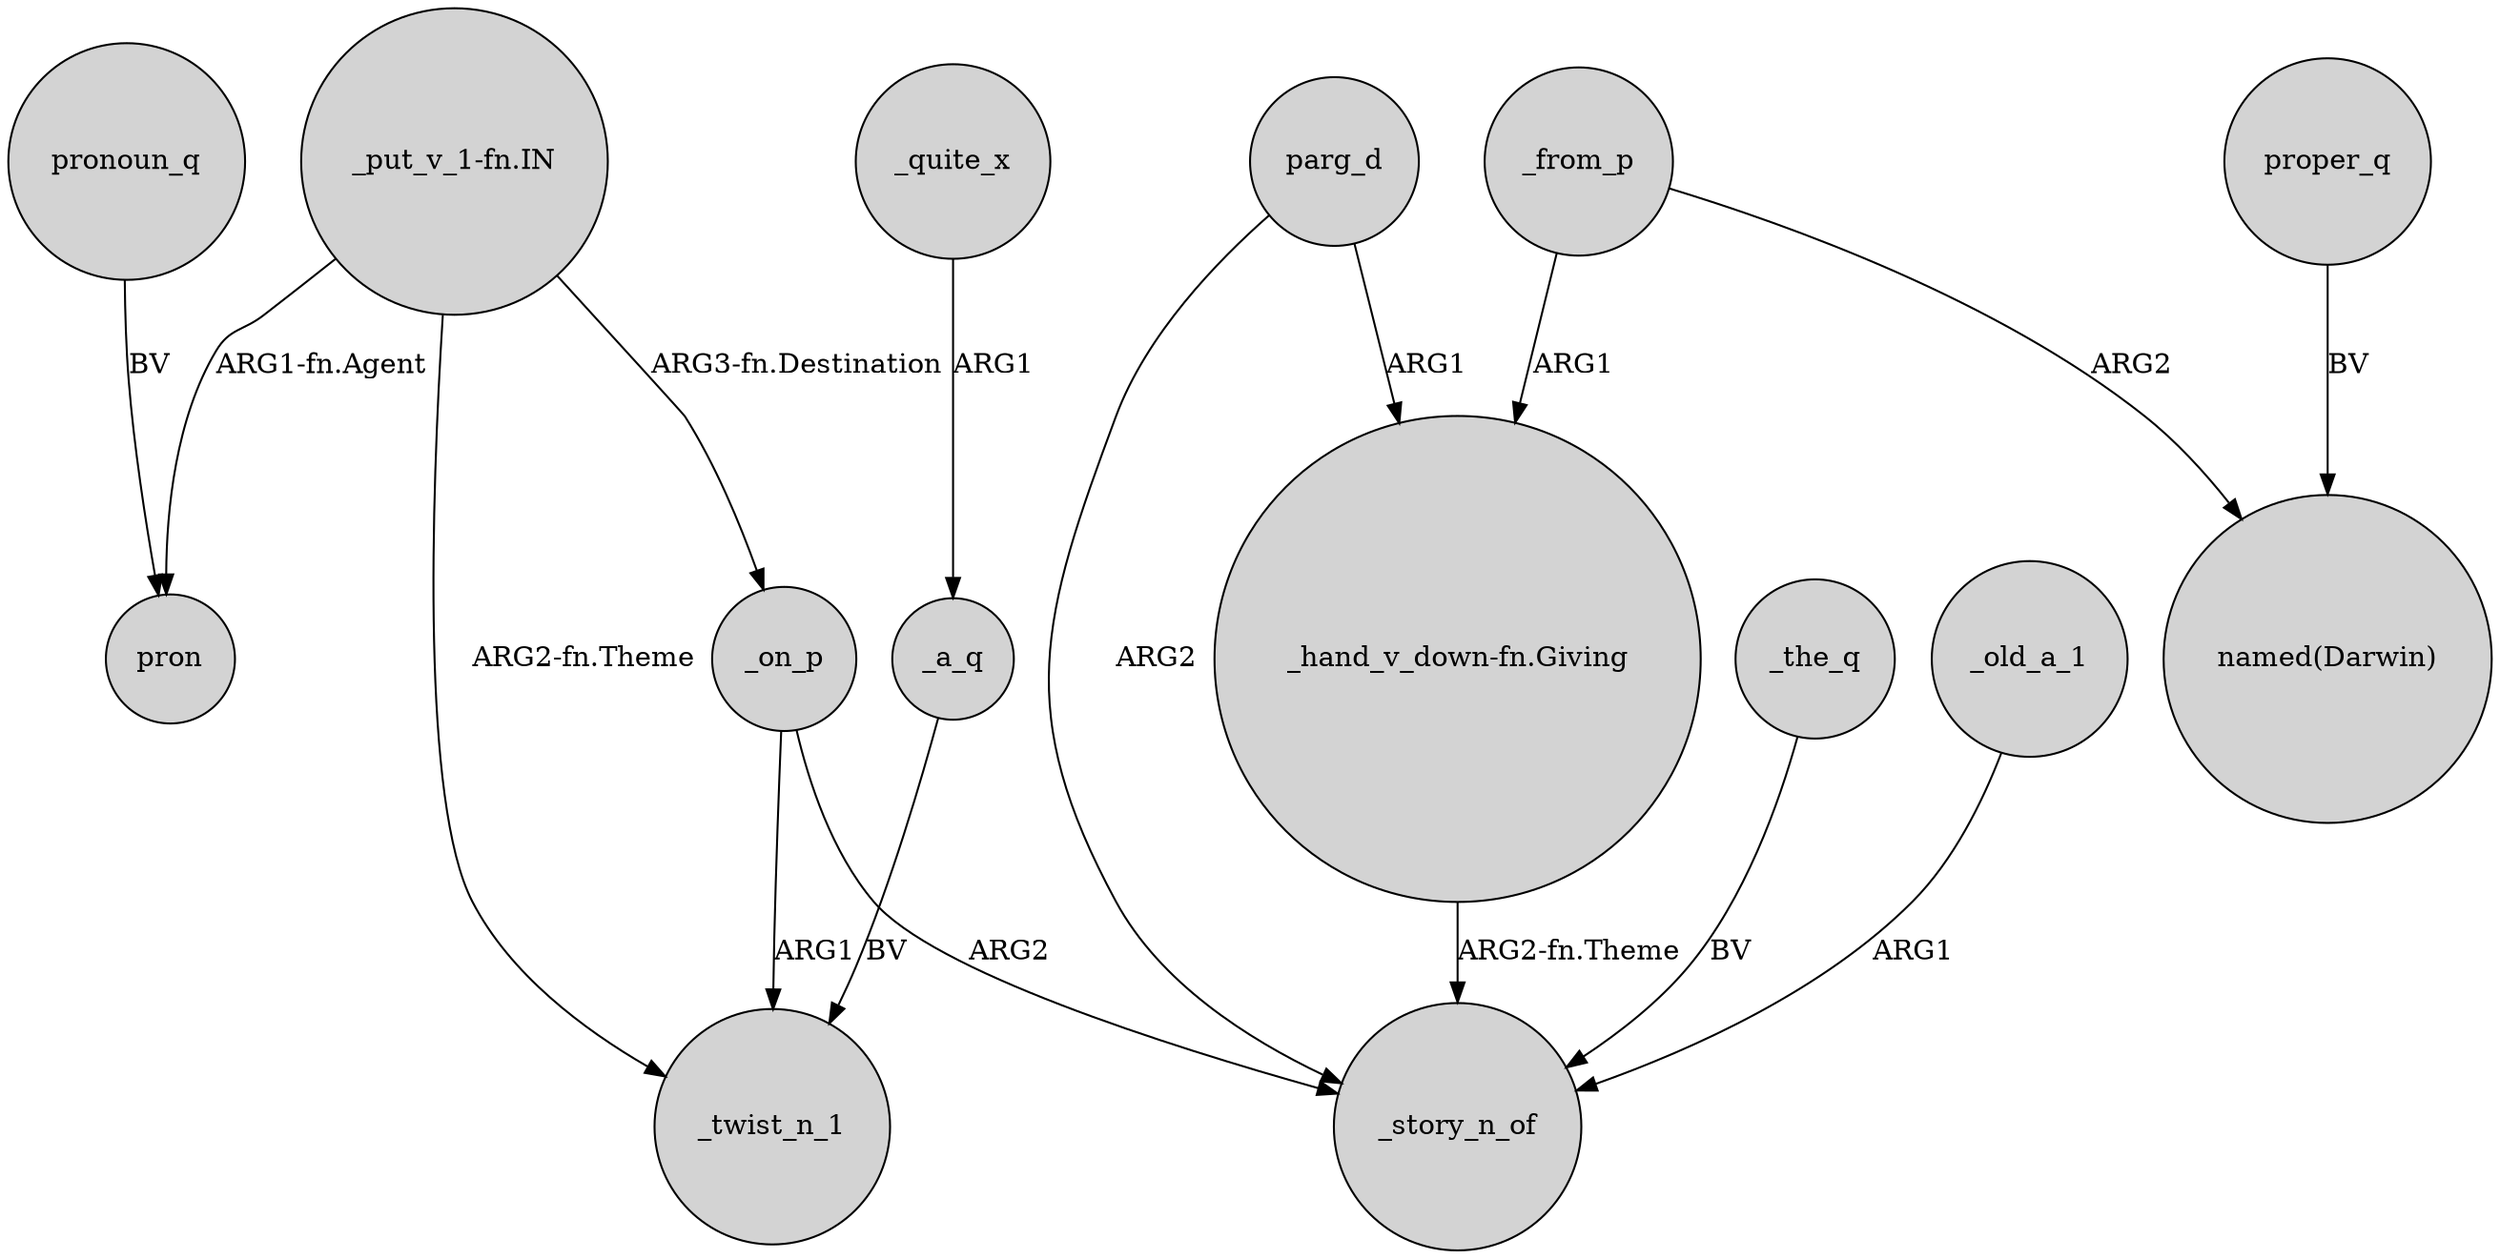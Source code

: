 digraph {
	node [shape=circle style=filled]
	"_hand_v_down-fn.Giving" -> _story_n_of [label="ARG2-fn.Theme"]
	_on_p -> _twist_n_1 [label=ARG1]
	"_put_v_1-fn.IN" -> pron [label="ARG1-fn.Agent"]
	"_put_v_1-fn.IN" -> _on_p [label="ARG3-fn.Destination"]
	parg_d -> "_hand_v_down-fn.Giving" [label=ARG1]
	_a_q -> _twist_n_1 [label=BV]
	_the_q -> _story_n_of [label=BV]
	_old_a_1 -> _story_n_of [label=ARG1]
	_from_p -> "named(Darwin)" [label=ARG2]
	parg_d -> _story_n_of [label=ARG2]
	_from_p -> "_hand_v_down-fn.Giving" [label=ARG1]
	_on_p -> _story_n_of [label=ARG2]
	proper_q -> "named(Darwin)" [label=BV]
	"_put_v_1-fn.IN" -> _twist_n_1 [label="ARG2-fn.Theme"]
	_quite_x -> _a_q [label=ARG1]
	pronoun_q -> pron [label=BV]
}
